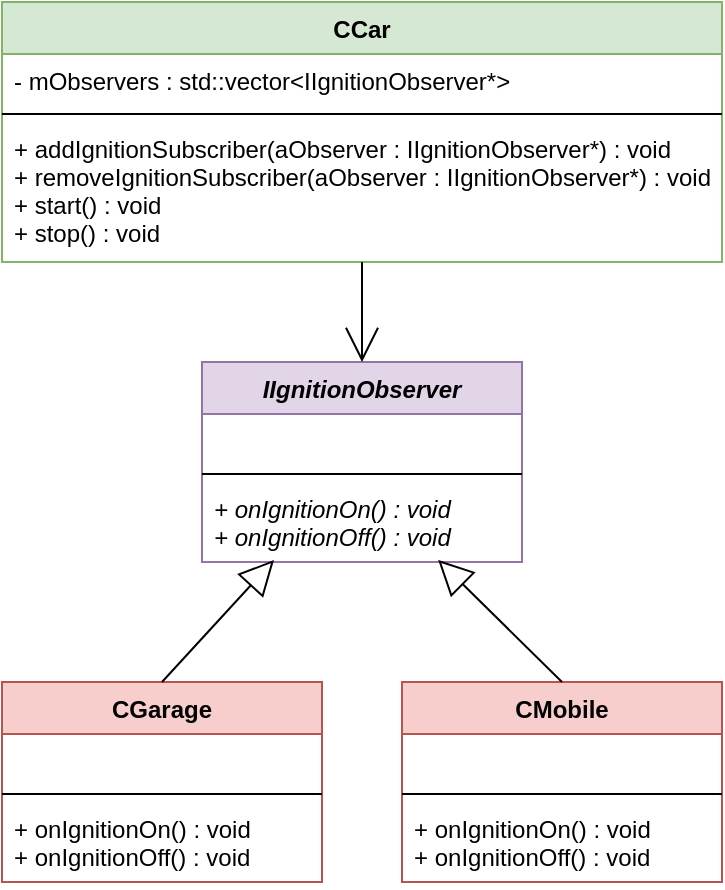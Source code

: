 <mxfile version="13.9.9" type="device"><diagram id="mGQJvXJk9X0ckPUrKmPJ" name="Strona-1"><mxGraphModel dx="1106" dy="767" grid="1" gridSize="10" guides="1" tooltips="1" connect="1" arrows="1" fold="1" page="1" pageScale="1" pageWidth="827" pageHeight="1169" math="0" shadow="0"><root><mxCell id="0"/><mxCell id="1" parent="0"/><mxCell id="lIlae010X1_M3DUVTixU-1" value="CCar" style="swimlane;fontStyle=1;align=center;verticalAlign=top;childLayout=stackLayout;horizontal=1;startSize=26;horizontalStack=0;resizeParent=1;resizeParentMax=0;resizeLast=0;collapsible=1;marginBottom=0;fillColor=#d5e8d4;strokeColor=#82b366;" vertex="1" parent="1"><mxGeometry x="160" y="100" width="360" height="130" as="geometry"/></mxCell><mxCell id="lIlae010X1_M3DUVTixU-2" value="- mObservers : std::vector&lt;IIgnitionObserver*&gt;" style="text;strokeColor=none;fillColor=none;align=left;verticalAlign=top;spacingLeft=4;spacingRight=4;overflow=hidden;rotatable=0;points=[[0,0.5],[1,0.5]];portConstraint=eastwest;" vertex="1" parent="lIlae010X1_M3DUVTixU-1"><mxGeometry y="26" width="360" height="26" as="geometry"/></mxCell><mxCell id="lIlae010X1_M3DUVTixU-3" value="" style="line;strokeWidth=1;fillColor=none;align=left;verticalAlign=middle;spacingTop=-1;spacingLeft=3;spacingRight=3;rotatable=0;labelPosition=right;points=[];portConstraint=eastwest;" vertex="1" parent="lIlae010X1_M3DUVTixU-1"><mxGeometry y="52" width="360" height="8" as="geometry"/></mxCell><mxCell id="lIlae010X1_M3DUVTixU-4" value="+ addIgnitionSubscriber(aObserver : IIgnitionObserver*) : void&#10;+ removeIgnitionSubscriber(aObserver : IIgnitionObserver*) : void&#10;+ start() : void&#10;+ stop() : void" style="text;strokeColor=none;fillColor=none;align=left;verticalAlign=top;spacingLeft=4;spacingRight=4;overflow=hidden;rotatable=0;points=[[0,0.5],[1,0.5]];portConstraint=eastwest;" vertex="1" parent="lIlae010X1_M3DUVTixU-1"><mxGeometry y="60" width="360" height="70" as="geometry"/></mxCell><mxCell id="lIlae010X1_M3DUVTixU-5" value="CGarage" style="swimlane;fontStyle=1;align=center;verticalAlign=top;childLayout=stackLayout;horizontal=1;startSize=26;horizontalStack=0;resizeParent=1;resizeParentMax=0;resizeLast=0;collapsible=1;marginBottom=0;fillColor=#f8cecc;strokeColor=#b85450;" vertex="1" parent="1"><mxGeometry x="160" y="440" width="160" height="100" as="geometry"/></mxCell><mxCell id="lIlae010X1_M3DUVTixU-6" value=" " style="text;strokeColor=none;fillColor=none;align=left;verticalAlign=top;spacingLeft=4;spacingRight=4;overflow=hidden;rotatable=0;points=[[0,0.5],[1,0.5]];portConstraint=eastwest;" vertex="1" parent="lIlae010X1_M3DUVTixU-5"><mxGeometry y="26" width="160" height="26" as="geometry"/></mxCell><mxCell id="lIlae010X1_M3DUVTixU-7" value="" style="line;strokeWidth=1;fillColor=none;align=left;verticalAlign=middle;spacingTop=-1;spacingLeft=3;spacingRight=3;rotatable=0;labelPosition=right;points=[];portConstraint=eastwest;" vertex="1" parent="lIlae010X1_M3DUVTixU-5"><mxGeometry y="52" width="160" height="8" as="geometry"/></mxCell><mxCell id="lIlae010X1_M3DUVTixU-8" value="+ onIgnitionOn() : void&#10;+ onIgnitionOff() : void" style="text;strokeColor=none;fillColor=none;align=left;verticalAlign=top;spacingLeft=4;spacingRight=4;overflow=hidden;rotatable=0;points=[[0,0.5],[1,0.5]];portConstraint=eastwest;" vertex="1" parent="lIlae010X1_M3DUVTixU-5"><mxGeometry y="60" width="160" height="40" as="geometry"/></mxCell><mxCell id="lIlae010X1_M3DUVTixU-9" value="CMobile" style="swimlane;fontStyle=1;align=center;verticalAlign=top;childLayout=stackLayout;horizontal=1;startSize=26;horizontalStack=0;resizeParent=1;resizeParentMax=0;resizeLast=0;collapsible=1;marginBottom=0;fillColor=#f8cecc;strokeColor=#b85450;" vertex="1" parent="1"><mxGeometry x="360" y="440" width="160" height="100" as="geometry"/></mxCell><mxCell id="lIlae010X1_M3DUVTixU-10" value=" " style="text;strokeColor=none;fillColor=none;align=left;verticalAlign=top;spacingLeft=4;spacingRight=4;overflow=hidden;rotatable=0;points=[[0,0.5],[1,0.5]];portConstraint=eastwest;" vertex="1" parent="lIlae010X1_M3DUVTixU-9"><mxGeometry y="26" width="160" height="26" as="geometry"/></mxCell><mxCell id="lIlae010X1_M3DUVTixU-11" value="" style="line;strokeWidth=1;fillColor=none;align=left;verticalAlign=middle;spacingTop=-1;spacingLeft=3;spacingRight=3;rotatable=0;labelPosition=right;points=[];portConstraint=eastwest;" vertex="1" parent="lIlae010X1_M3DUVTixU-9"><mxGeometry y="52" width="160" height="8" as="geometry"/></mxCell><mxCell id="lIlae010X1_M3DUVTixU-12" value="+ onIgnitionOn() : void&#10;+ onIgnitionOff() : void" style="text;strokeColor=none;fillColor=none;align=left;verticalAlign=top;spacingLeft=4;spacingRight=4;overflow=hidden;rotatable=0;points=[[0,0.5],[1,0.5]];portConstraint=eastwest;" vertex="1" parent="lIlae010X1_M3DUVTixU-9"><mxGeometry y="60" width="160" height="40" as="geometry"/></mxCell><mxCell id="lIlae010X1_M3DUVTixU-13" value="IIgnitionObserver" style="swimlane;fontStyle=3;align=center;verticalAlign=top;childLayout=stackLayout;horizontal=1;startSize=26;horizontalStack=0;resizeParent=1;resizeParentMax=0;resizeLast=0;collapsible=1;marginBottom=0;fillColor=#e1d5e7;strokeColor=#9673a6;" vertex="1" parent="1"><mxGeometry x="260" y="280" width="160" height="100" as="geometry"/></mxCell><mxCell id="lIlae010X1_M3DUVTixU-14" value=" " style="text;strokeColor=none;fillColor=none;align=left;verticalAlign=top;spacingLeft=4;spacingRight=4;overflow=hidden;rotatable=0;points=[[0,0.5],[1,0.5]];portConstraint=eastwest;" vertex="1" parent="lIlae010X1_M3DUVTixU-13"><mxGeometry y="26" width="160" height="26" as="geometry"/></mxCell><mxCell id="lIlae010X1_M3DUVTixU-15" value="" style="line;strokeWidth=1;fillColor=none;align=left;verticalAlign=middle;spacingTop=-1;spacingLeft=3;spacingRight=3;rotatable=0;labelPosition=right;points=[];portConstraint=eastwest;" vertex="1" parent="lIlae010X1_M3DUVTixU-13"><mxGeometry y="52" width="160" height="8" as="geometry"/></mxCell><mxCell id="lIlae010X1_M3DUVTixU-16" value="+ onIgnitionOn() : void&#10;+ onIgnitionOff() : void" style="text;strokeColor=none;fillColor=none;align=left;verticalAlign=top;spacingLeft=4;spacingRight=4;overflow=hidden;rotatable=0;points=[[0,0.5],[1,0.5]];portConstraint=eastwest;fontStyle=2" vertex="1" parent="lIlae010X1_M3DUVTixU-13"><mxGeometry y="60" width="160" height="40" as="geometry"/></mxCell><mxCell id="lIlae010X1_M3DUVTixU-17" value="" style="endArrow=open;html=1;entryX=0.5;entryY=0;entryDx=0;entryDy=0;endSize=15;endFill=0;" edge="1" parent="1" source="lIlae010X1_M3DUVTixU-4" target="lIlae010X1_M3DUVTixU-13"><mxGeometry width="50" height="50" relative="1" as="geometry"><mxPoint x="40" y="350" as="sourcePoint"/><mxPoint x="90" y="300" as="targetPoint"/></mxGeometry></mxCell><mxCell id="lIlae010X1_M3DUVTixU-18" value="" style="endArrow=block;html=1;entryX=0.225;entryY=0.975;entryDx=0;entryDy=0;endSize=15;endFill=0;entryPerimeter=0;exitX=0.5;exitY=0;exitDx=0;exitDy=0;" edge="1" parent="1" source="lIlae010X1_M3DUVTixU-5" target="lIlae010X1_M3DUVTixU-16"><mxGeometry width="50" height="50" relative="1" as="geometry"><mxPoint x="350" y="240" as="sourcePoint"/><mxPoint x="350" y="290" as="targetPoint"/></mxGeometry></mxCell><mxCell id="lIlae010X1_M3DUVTixU-19" value="" style="endArrow=block;html=1;entryX=0.738;entryY=0.975;entryDx=0;entryDy=0;endSize=15;endFill=0;entryPerimeter=0;exitX=0.5;exitY=0;exitDx=0;exitDy=0;" edge="1" parent="1" source="lIlae010X1_M3DUVTixU-9" target="lIlae010X1_M3DUVTixU-16"><mxGeometry width="50" height="50" relative="1" as="geometry"><mxPoint x="250" y="450" as="sourcePoint"/><mxPoint x="306" y="389" as="targetPoint"/></mxGeometry></mxCell></root></mxGraphModel></diagram></mxfile>